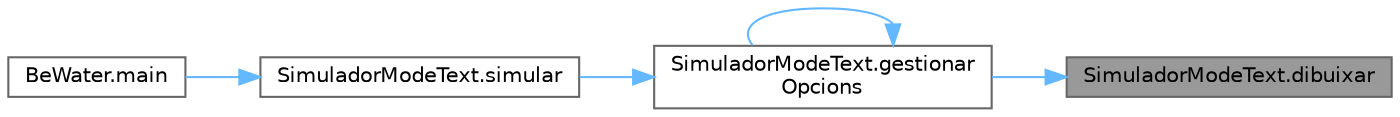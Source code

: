 digraph "SimuladorModeText.dibuixar"
{
 // LATEX_PDF_SIZE
  bgcolor="transparent";
  edge [fontname=Helvetica,fontsize=10,labelfontname=Helvetica,labelfontsize=10];
  node [fontname=Helvetica,fontsize=10,shape=box,height=0.2,width=0.4];
  rankdir="RL";
  Node1 [id="Node000001",label="SimuladorModeText.dibuixar",height=0.2,width=0.4,color="gray40", fillcolor="grey60", style="filled", fontcolor="black",tooltip="Dibuixar xarxa."];
  Node1 -> Node2 [id="edge1_Node000001_Node000002",dir="back",color="steelblue1",style="solid",tooltip=" "];
  Node2 [id="Node000002",label="SimuladorModeText.gestionar\lOpcions",height=0.2,width=0.4,color="grey40", fillcolor="white", style="filled",URL="$class_simulador_mode_text.html#ad825174bb70177d36d5160f120ac4671",tooltip="Gestiona les diferents opcions segons la línia llegida del fitxer d'entrada."];
  Node2 -> Node2 [id="edge2_Node000002_Node000002",dir="back",color="steelblue1",style="solid",tooltip=" "];
  Node2 -> Node3 [id="edge3_Node000002_Node000003",dir="back",color="steelblue1",style="solid",tooltip=" "];
  Node3 [id="Node000003",label="SimuladorModeText.simular",height=0.2,width=0.4,color="grey40", fillcolor="white", style="filled",URL="$class_simulador_mode_text.html#a62dce49bcb5f4c19336a480e36fc1247",tooltip="Simula operacions sobre una xarxa de distribució d'aigua a partir d'un fitxer d'entrada."];
  Node3 -> Node4 [id="edge4_Node000003_Node000004",dir="back",color="steelblue1",style="solid",tooltip=" "];
  Node4 [id="Node000004",label="BeWater.main",height=0.2,width=0.4,color="grey40", fillcolor="white", style="filled",URL="$class_be_water.html#aa8aad185395e8f524e8b46d8317e5590",tooltip="Envia els paràmetres necessàris per començar la simulació"];
}
